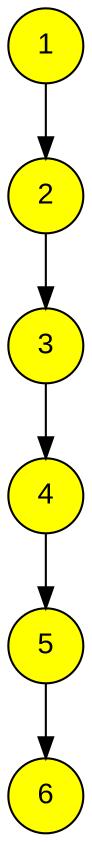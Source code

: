 digraph G {
    node [fontname="Arial", shape=circle, style=filled, fillcolor=yellow];
    1 -> 2;
    2 -> 3;
    3 -> 4;
    4 -> 5;
    5 -> 6;
}
